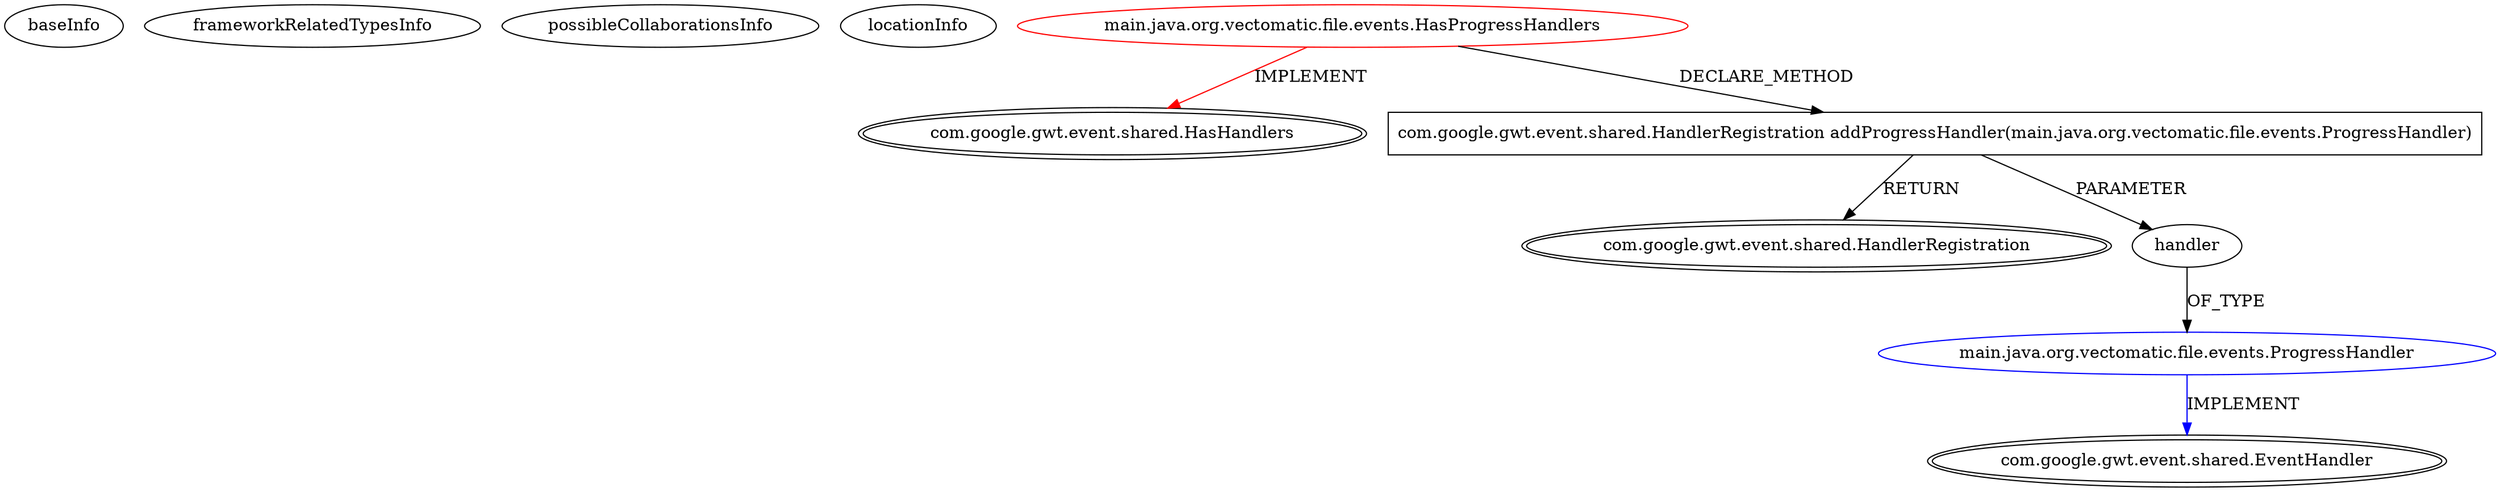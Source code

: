 digraph {
baseInfo[graphId=3477,category="extension_graph",isAnonymous=false,possibleRelation=true]
frameworkRelatedTypesInfo[0="com.google.gwt.event.shared.HasHandlers"]
possibleCollaborationsInfo[0="3477~CLIENT_METHOD_DECLARATION-PARAMETER_DECLARATION-~com.google.gwt.event.shared.HasHandlers ~com.google.gwt.event.shared.EventHandler ~false~false"]
locationInfo[projectName="laaglu-lib-gwt-file",filePath="/laaglu-lib-gwt-file/lib-gwt-file-master/src/main/java/org/vectomatic/file/events/HasProgressHandlers.java",contextSignature="HasProgressHandlers",graphId="3477"]
0[label="main.java.org.vectomatic.file.events.HasProgressHandlers",vertexType="ROOT_CLIENT_CLASS_DECLARATION",isFrameworkType=false,color=red]
1[label="com.google.gwt.event.shared.HasHandlers",vertexType="FRAMEWORK_INTERFACE_TYPE",isFrameworkType=true,peripheries=2]
2[label="com.google.gwt.event.shared.HandlerRegistration addProgressHandler(main.java.org.vectomatic.file.events.ProgressHandler)",vertexType="CLIENT_METHOD_DECLARATION",isFrameworkType=false,shape=box]
3[label="com.google.gwt.event.shared.HandlerRegistration",vertexType="FRAMEWORK_INTERFACE_TYPE",isFrameworkType=true,peripheries=2]
4[label="handler",vertexType="PARAMETER_DECLARATION",isFrameworkType=false]
5[label="main.java.org.vectomatic.file.events.ProgressHandler",vertexType="REFERENCE_CLIENT_CLASS_DECLARATION",isFrameworkType=false,color=blue]
6[label="com.google.gwt.event.shared.EventHandler",vertexType="FRAMEWORK_INTERFACE_TYPE",isFrameworkType=true,peripheries=2]
0->1[label="IMPLEMENT",color=red]
0->2[label="DECLARE_METHOD"]
2->3[label="RETURN"]
5->6[label="IMPLEMENT",color=blue]
4->5[label="OF_TYPE"]
2->4[label="PARAMETER"]
}
